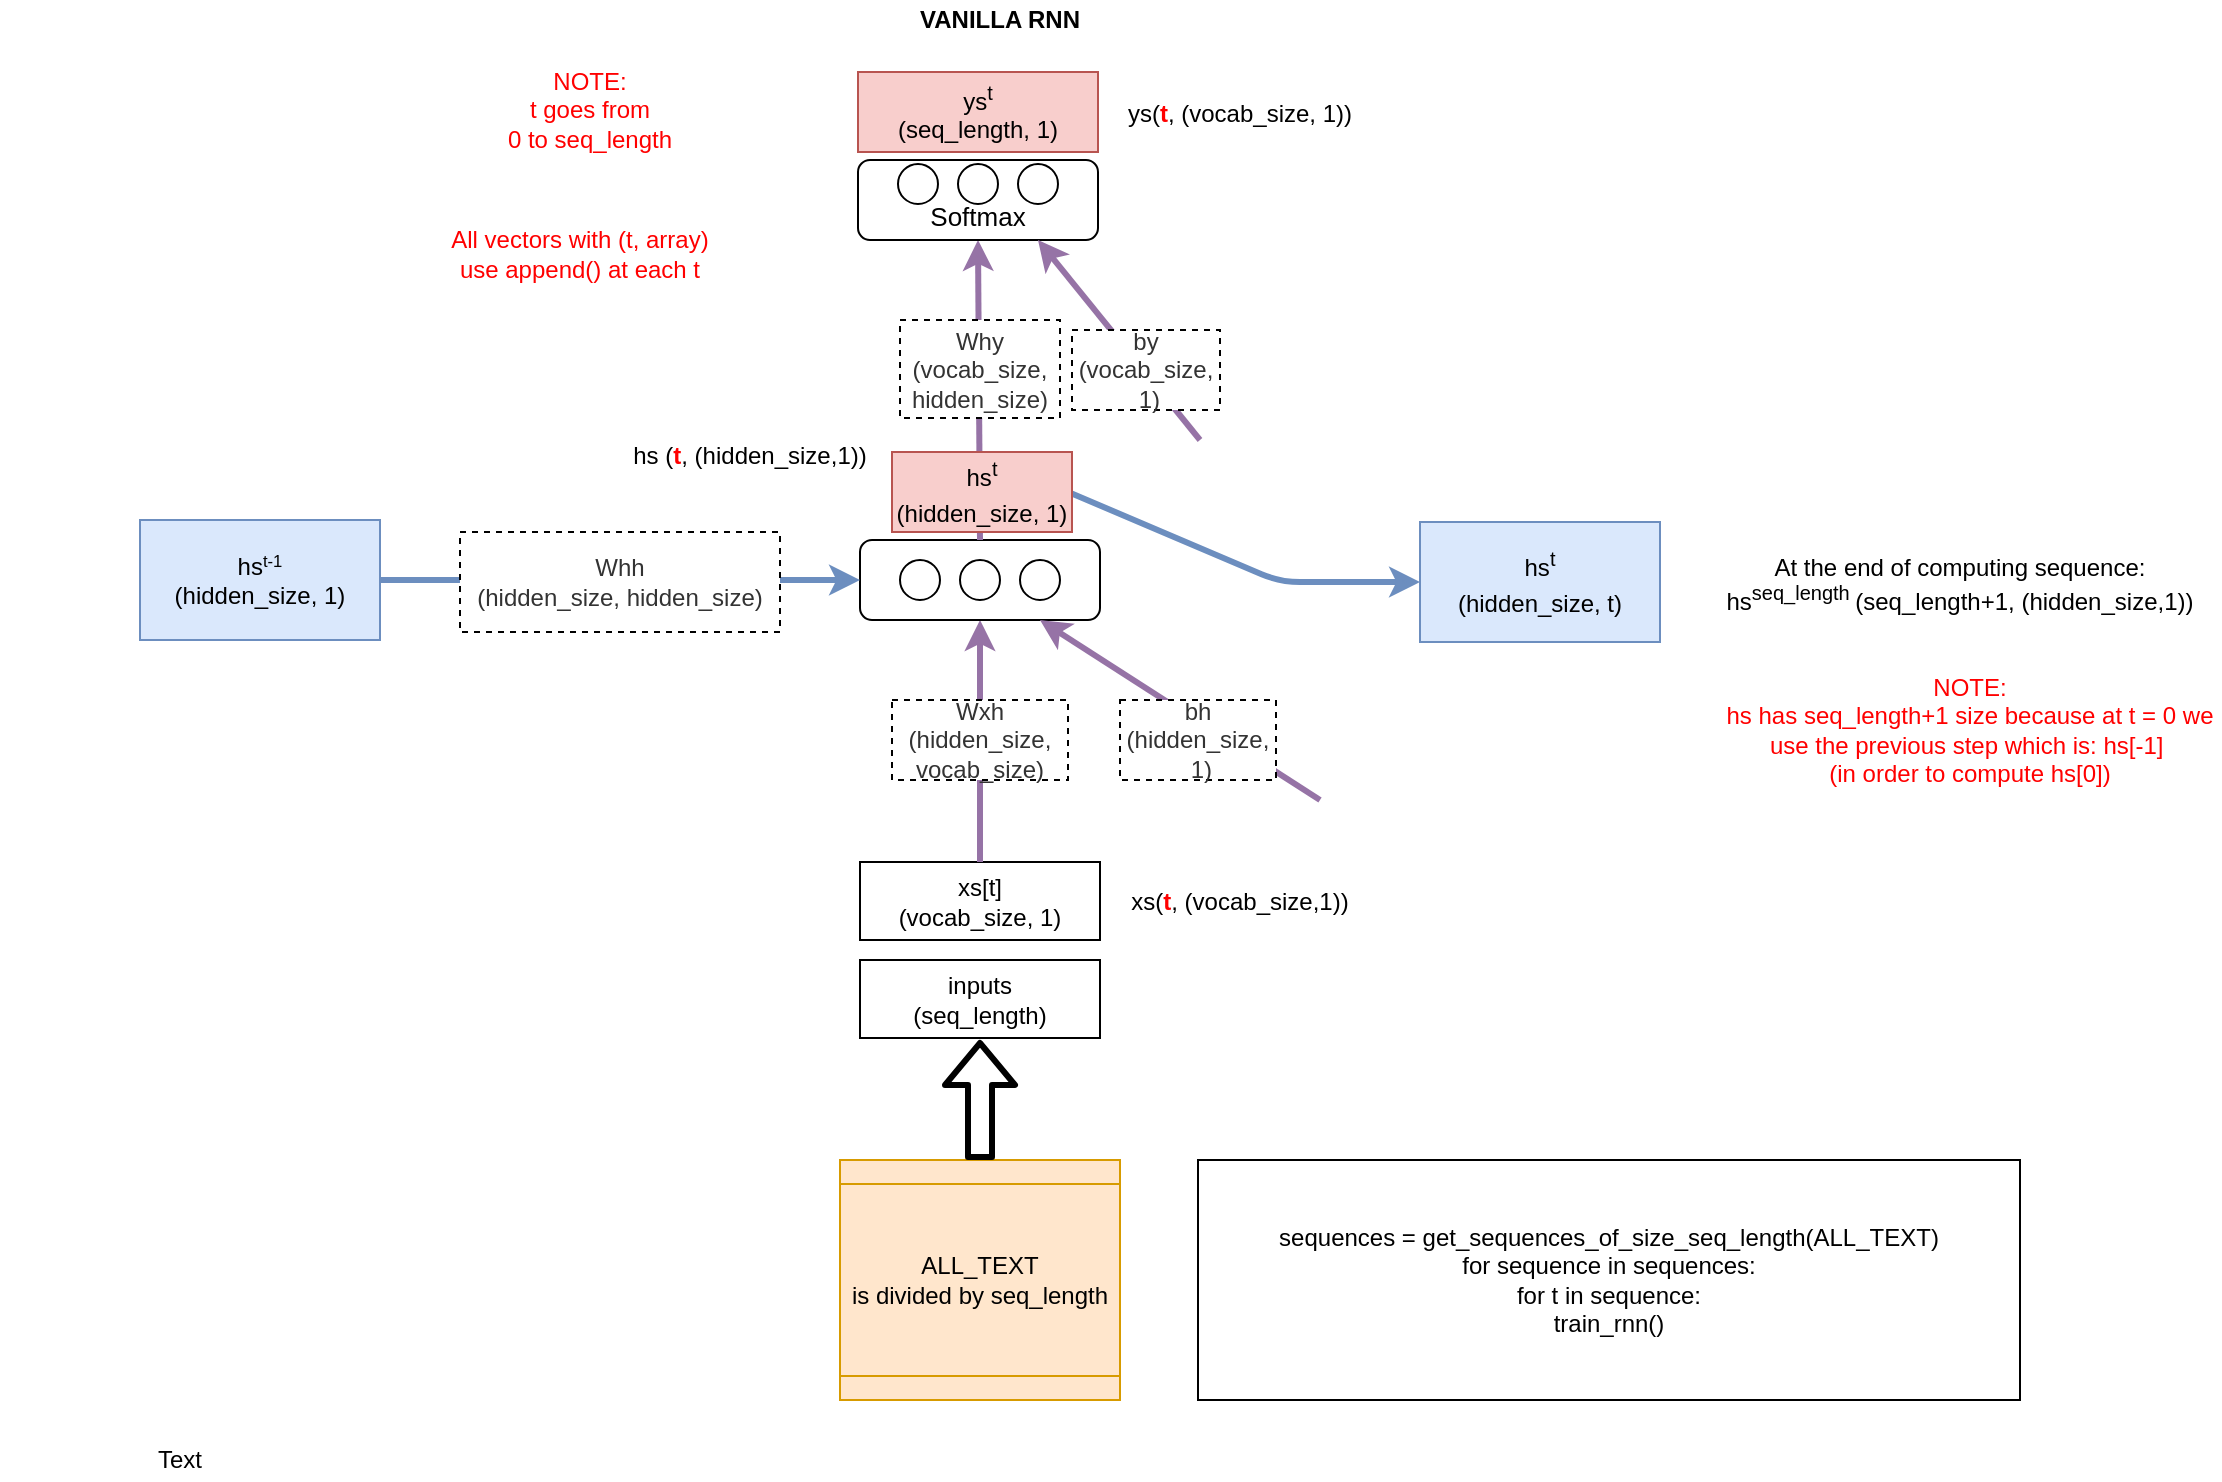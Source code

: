 <mxfile version="11.1.1" type="device"><diagram id="NPh6XsRa58WEKY-q_tsg" name="Page-1"><mxGraphModel dx="1718" dy="381" grid="1" gridSize="10" guides="1" tooltips="1" connect="1" arrows="1" fold="1" page="1" pageScale="1" pageWidth="850" pageHeight="1100" math="0" shadow="0"><root><mxCell id="0"/><mxCell id="1" parent="0"/><mxCell id="BWyDUz5Gr3AVn2TPKvK_-10" value="xs[t]&lt;br&gt;(vocab_size, 1)" style="rounded=0;whiteSpace=wrap;html=1;" vertex="1" parent="1"><mxGeometry x="160" y="441" width="120" height="39" as="geometry"/></mxCell><mxCell id="BWyDUz5Gr3AVn2TPKvK_-11" value="hs&lt;span style=&quot;font-size: 10px&quot;&gt;&lt;sup&gt;t-1&lt;/sup&gt;&lt;/span&gt;&lt;br&gt;(hidden_size, 1)" style="rounded=0;whiteSpace=wrap;html=1;fillColor=#dae8fc;strokeColor=#6c8ebf;" vertex="1" parent="1"><mxGeometry x="-200" y="270" width="120" height="60" as="geometry"/></mxCell><mxCell id="BWyDUz5Gr3AVn2TPKvK_-24" value="" style="endArrow=classic;html=1;entryX=0.5;entryY=1;entryDx=0;entryDy=0;exitX=0.5;exitY=0;exitDx=0;exitDy=0;fillColor=#e1d5e7;strokeColor=#9673a6;strokeWidth=3;" edge="1" parent="1" source="BWyDUz5Gr3AVn2TPKvK_-10" target="BWyDUz5Gr3AVn2TPKvK_-19"><mxGeometry x="0.008" width="50" height="50" relative="1" as="geometry"><mxPoint x="220" y="430" as="sourcePoint"/><mxPoint x="200" y="310" as="targetPoint"/><mxPoint as="offset"/></mxGeometry></mxCell><mxCell id="BWyDUz5Gr3AVn2TPKvK_-27" value="" style="group" vertex="1" connectable="0" parent="1"><mxGeometry x="160" y="280" width="120" height="40" as="geometry"/></mxCell><mxCell id="BWyDUz5Gr3AVn2TPKvK_-19" value="" style="rounded=1;whiteSpace=wrap;html=1;" vertex="1" parent="BWyDUz5Gr3AVn2TPKvK_-27"><mxGeometry width="120" height="40" as="geometry"/></mxCell><mxCell id="BWyDUz5Gr3AVn2TPKvK_-20" value="" style="ellipse;whiteSpace=wrap;html=1;aspect=fixed;" vertex="1" parent="BWyDUz5Gr3AVn2TPKvK_-27"><mxGeometry x="20" y="10" width="20" height="20" as="geometry"/></mxCell><mxCell id="BWyDUz5Gr3AVn2TPKvK_-22" value="" style="ellipse;whiteSpace=wrap;html=1;aspect=fixed;" vertex="1" parent="BWyDUz5Gr3AVn2TPKvK_-27"><mxGeometry x="50" y="10" width="20" height="20" as="geometry"/></mxCell><mxCell id="BWyDUz5Gr3AVn2TPKvK_-23" value="" style="ellipse;whiteSpace=wrap;html=1;aspect=fixed;" vertex="1" parent="BWyDUz5Gr3AVn2TPKvK_-27"><mxGeometry x="80" y="10" width="20" height="20" as="geometry"/></mxCell><mxCell id="BWyDUz5Gr3AVn2TPKvK_-30" value="" style="endArrow=classic;html=1;entryX=0.75;entryY=1;entryDx=0;entryDy=0;fillColor=#e1d5e7;strokeColor=#9673a6;strokeWidth=3;" edge="1" parent="1" target="BWyDUz5Gr3AVn2TPKvK_-19"><mxGeometry width="50" height="50" relative="1" as="geometry"><mxPoint x="390" y="410" as="sourcePoint"/><mxPoint x="370" y="390" as="targetPoint"/></mxGeometry></mxCell><mxCell id="BWyDUz5Gr3AVn2TPKvK_-36" value="" style="endArrow=classic;html=1;fillColor=#dae8fc;strokeColor=#6c8ebf;exitX=1;exitY=0.5;exitDx=0;exitDy=0;strokeWidth=3;entryX=0;entryY=0.5;entryDx=0;entryDy=0;" edge="1" parent="1" source="BWyDUz5Gr3AVn2TPKvK_-11" target="BWyDUz5Gr3AVn2TPKvK_-19"><mxGeometry x="-0.188" y="110" width="50" height="50" relative="1" as="geometry"><mxPoint x="280" y="430" as="sourcePoint"/><mxPoint x="100" y="300" as="targetPoint"/><mxPoint as="offset"/></mxGeometry></mxCell><mxCell id="BWyDUz5Gr3AVn2TPKvK_-48" value="" style="endArrow=classic;html=1;fillColor=#e1d5e7;strokeColor=#9673a6;strokeWidth=3;exitX=0.5;exitY=0;exitDx=0;exitDy=0;entryX=0.5;entryY=1;entryDx=0;entryDy=0;" edge="1" parent="1" source="BWyDUz5Gr3AVn2TPKvK_-19" target="BWyDUz5Gr3AVn2TPKvK_-67"><mxGeometry width="50" height="50" relative="1" as="geometry"><mxPoint x="220" y="220" as="sourcePoint"/><mxPoint x="220" y="160" as="targetPoint"/></mxGeometry></mxCell><mxCell id="BWyDUz5Gr3AVn2TPKvK_-51" value="&lt;span style=&quot;color: rgb(51 , 51 , 51)&quot;&gt;Whh&lt;/span&gt;&lt;br style=&quot;color: rgb(51 , 51 , 51)&quot;&gt;&lt;span style=&quot;color: rgb(51 , 51 , 51)&quot;&gt;(hidden_size,&amp;nbsp;&lt;/span&gt;&lt;span style=&quot;color: rgb(51 , 51 , 51)&quot;&gt;hidden_size&lt;/span&gt;&lt;span style=&quot;color: rgb(51 , 51 , 51)&quot;&gt;)&lt;/span&gt;" style="text;html=1;strokeColor=#000000;fillColor=#ffffff;align=center;verticalAlign=middle;whiteSpace=wrap;rounded=0;connectable=0;dashed=1;" vertex="1" parent="1"><mxGeometry x="-40" y="276" width="160" height="50" as="geometry"/></mxCell><mxCell id="BWyDUz5Gr3AVn2TPKvK_-55" value="&lt;span style=&quot;color: rgb(51 , 51 , 51)&quot;&gt;Wxh&lt;/span&gt;&lt;br style=&quot;color: rgb(51 , 51 , 51)&quot;&gt;&lt;span style=&quot;color: rgb(51 , 51 , 51)&quot;&gt;(hidden_size, vocab_size)&lt;/span&gt;" style="text;html=1;strokeColor=#000000;fillColor=#ffffff;align=center;verticalAlign=middle;whiteSpace=wrap;rounded=0;connectable=0;dashed=1;" vertex="1" parent="1"><mxGeometry x="176" y="360" width="88" height="40" as="geometry"/></mxCell><mxCell id="BWyDUz5Gr3AVn2TPKvK_-57" value="&lt;span style=&quot;color: rgb(51 , 51 , 51)&quot;&gt;bh&lt;/span&gt;&lt;br style=&quot;color: rgb(51 , 51 , 51)&quot;&gt;&lt;span style=&quot;color: rgb(51 , 51 , 51)&quot;&gt;(hidden_size,&lt;br&gt;&amp;nbsp;1)&lt;/span&gt;" style="text;html=1;strokeColor=#000000;fillColor=#ffffff;align=center;verticalAlign=middle;whiteSpace=wrap;rounded=0;connectable=0;dashed=1;" vertex="1" parent="1"><mxGeometry x="290" y="360" width="78" height="40" as="geometry"/></mxCell><mxCell id="BWyDUz5Gr3AVn2TPKvK_-58" value="ys&lt;sup&gt;t&lt;/sup&gt;&lt;br&gt;(seq_length, 1)" style="rounded=0;whiteSpace=wrap;html=1;fillColor=#f8cecc;strokeColor=#b85450;" vertex="1" parent="1"><mxGeometry x="159" y="46" width="120" height="40" as="geometry"/></mxCell><mxCell id="BWyDUz5Gr3AVn2TPKvK_-60" value="&lt;span style=&quot;color: rgb(51 , 51 , 51)&quot;&gt;Why&lt;/span&gt;&lt;br style=&quot;color: rgb(51 , 51 , 51)&quot;&gt;&lt;span style=&quot;color: rgb(51 , 51 , 51)&quot;&gt;(&lt;/span&gt;&lt;span style=&quot;color: rgb(51 , 51 , 51)&quot;&gt;vocab_size,&lt;/span&gt;&lt;span style=&quot;color: rgb(51 , 51 , 51)&quot;&gt;&lt;br&gt;hidden_size)&lt;/span&gt;" style="text;html=1;strokeColor=#000000;fillColor=#ffffff;align=center;verticalAlign=middle;whiteSpace=wrap;rounded=0;dashed=1;connectable=0;" vertex="1" parent="1"><mxGeometry x="180" y="170" width="80" height="49" as="geometry"/></mxCell><mxCell id="BWyDUz5Gr3AVn2TPKvK_-66" value="" style="group" vertex="1" connectable="0" parent="1"><mxGeometry x="159" y="90" width="120" height="40" as="geometry"/></mxCell><mxCell id="BWyDUz5Gr3AVn2TPKvK_-67" value="&lt;br&gt;&lt;sub&gt;&lt;font style=&quot;font-size: 13px&quot;&gt;Softmax&lt;/font&gt;&lt;/sub&gt;" style="rounded=1;whiteSpace=wrap;html=1;" vertex="1" parent="BWyDUz5Gr3AVn2TPKvK_-66"><mxGeometry width="120" height="40" as="geometry"/></mxCell><mxCell id="BWyDUz5Gr3AVn2TPKvK_-68" value="" style="ellipse;whiteSpace=wrap;html=1;aspect=fixed;" vertex="1" parent="BWyDUz5Gr3AVn2TPKvK_-66"><mxGeometry x="20" y="2" width="20" height="20" as="geometry"/></mxCell><mxCell id="BWyDUz5Gr3AVn2TPKvK_-69" value="" style="ellipse;whiteSpace=wrap;html=1;aspect=fixed;" vertex="1" parent="BWyDUz5Gr3AVn2TPKvK_-66"><mxGeometry x="50" y="2" width="20" height="20" as="geometry"/></mxCell><mxCell id="BWyDUz5Gr3AVn2TPKvK_-70" value="" style="ellipse;whiteSpace=wrap;html=1;aspect=fixed;" vertex="1" parent="BWyDUz5Gr3AVn2TPKvK_-66"><mxGeometry x="80" y="2" width="20" height="20" as="geometry"/></mxCell><mxCell id="BWyDUz5Gr3AVn2TPKvK_-72" value="" style="endArrow=classic;html=1;strokeWidth=3;entryX=0;entryY=0.5;entryDx=0;entryDy=0;fillColor=#dae8fc;strokeColor=#6c8ebf;" edge="1" parent="1" target="BWyDUz5Gr3AVn2TPKvK_-73"><mxGeometry width="50" height="50" relative="1" as="geometry"><mxPoint x="250" y="250" as="sourcePoint"/><mxPoint x="520" y="300" as="targetPoint"/><Array as="points"><mxPoint x="370" y="301"/></Array></mxGeometry></mxCell><mxCell id="BWyDUz5Gr3AVn2TPKvK_-73" value="hs&lt;sup&gt;t&lt;/sup&gt;&lt;sub&gt;&lt;br&gt;&lt;/sub&gt;(hidden_size, t)" style="rounded=0;whiteSpace=wrap;html=1;fillColor=#dae8fc;strokeColor=#6c8ebf;" vertex="1" parent="1"><mxGeometry x="440" y="271" width="120" height="60" as="geometry"/></mxCell><mxCell id="BWyDUz5Gr3AVn2TPKvK_-63" value="hs&lt;sup&gt;t&lt;/sup&gt;&lt;sub&gt;&lt;br&gt;&lt;/sub&gt;(hidden_size, 1)" style="rounded=0;whiteSpace=wrap;html=1;strokeColor=#b85450;fillColor=#f8cecc;connectable=0;" vertex="1" parent="1"><mxGeometry x="176" y="236" width="90" height="40" as="geometry"/></mxCell><mxCell id="BWyDUz5Gr3AVn2TPKvK_-76" value="inputs&lt;br&gt;(seq_length)" style="rounded=0;whiteSpace=wrap;html=1;" vertex="1" parent="1"><mxGeometry x="160" y="490" width="120" height="39" as="geometry"/></mxCell><mxCell id="BWyDUz5Gr3AVn2TPKvK_-77" value="" style="endArrow=classic;html=1;fillColor=#e1d5e7;strokeColor=#9673a6;strokeWidth=3;entryX=0.75;entryY=1;entryDx=0;entryDy=0;" edge="1" parent="1" target="BWyDUz5Gr3AVn2TPKvK_-67"><mxGeometry width="50" height="50" relative="1" as="geometry"><mxPoint x="330" y="230" as="sourcePoint"/><mxPoint x="229" y="140" as="targetPoint"/></mxGeometry></mxCell><mxCell id="BWyDUz5Gr3AVn2TPKvK_-78" value="&lt;span style=&quot;color: rgb(51 , 51 , 51)&quot;&gt;by&lt;/span&gt;&lt;br style=&quot;color: rgb(51 , 51 , 51)&quot;&gt;&lt;span style=&quot;color: rgb(51 , 51 , 51)&quot;&gt;(vocab_size,&lt;br&gt;&amp;nbsp;1)&lt;/span&gt;" style="text;html=1;strokeColor=#000000;fillColor=#ffffff;align=center;verticalAlign=middle;whiteSpace=wrap;rounded=0;connectable=0;dashed=1;" vertex="1" parent="1"><mxGeometry x="266" y="175" width="74" height="40" as="geometry"/></mxCell><mxCell id="BWyDUz5Gr3AVn2TPKvK_-79" value="At the end of computing sequence:&lt;br&gt;hs&lt;sup&gt;seq_length&amp;nbsp;&lt;/sup&gt;(seq_length+1, (hidden_size,1))" style="rounded=0;whiteSpace=wrap;html=1;strokeColor=none;fillColor=#ffffff;" vertex="1" parent="1"><mxGeometry x="580" y="266" width="260" height="71" as="geometry"/></mxCell><mxCell id="BWyDUz5Gr3AVn2TPKvK_-80" value="xs(&lt;b&gt;&lt;font color=&quot;#ff0000&quot;&gt;t&lt;/font&gt;&lt;/b&gt;, (vocab_size,1))" style="rounded=0;whiteSpace=wrap;html=1;strokeColor=none;" vertex="1" parent="1"><mxGeometry x="290" y="441" width="120" height="39" as="geometry"/></mxCell><mxCell id="BWyDUz5Gr3AVn2TPKvK_-83" value="&lt;font style=&quot;font-size: 12px&quot;&gt;hs&amp;nbsp;(&lt;font color=&quot;#ff0000&quot;&gt;&lt;b&gt;t&lt;/b&gt;&lt;/font&gt;,&amp;nbsp;(hidden_size,1))&lt;/font&gt;" style="rounded=0;whiteSpace=wrap;html=1;strokeColor=none;fillColor=#ffffff;" vertex="1" parent="1"><mxGeometry x="40" y="210" width="130" height="56" as="geometry"/></mxCell><mxCell id="BWyDUz5Gr3AVn2TPKvK_-85" value="ALL_TEXT&lt;br&gt;is divided by seq_length" style="shape=process;whiteSpace=wrap;html=1;backgroundOutline=1;strokeColor=#d79b00;fillColor=#ffe6cc;direction=south;" vertex="1" parent="1"><mxGeometry x="150" y="590" width="140" height="120" as="geometry"/></mxCell><mxCell id="BWyDUz5Gr3AVn2TPKvK_-86" value="" style="shape=flexArrow;endArrow=classic;html=1;strokeWidth=3;exitX=0;exitY=0.5;exitDx=0;exitDy=0;" edge="1" parent="1" source="BWyDUz5Gr3AVn2TPKvK_-85"><mxGeometry width="50" height="50" relative="1" as="geometry"><mxPoint x="190" y="590" as="sourcePoint"/><mxPoint x="220" y="530" as="targetPoint"/></mxGeometry></mxCell><mxCell id="BWyDUz5Gr3AVn2TPKvK_-87" value="sequences = get_sequences_of_size_seq_length(ALL_TEXT)&lt;br&gt;for sequence&amp;nbsp;in sequences:&lt;br&gt;for t in sequence:&lt;br&gt;train_rnn()" style="rounded=0;whiteSpace=wrap;html=1;" vertex="1" parent="1"><mxGeometry x="329" y="590" width="411" height="120" as="geometry"/></mxCell><mxCell id="BWyDUz5Gr3AVn2TPKvK_-89" value="ys(&lt;font color=&quot;#ff0000&quot;&gt;&lt;b&gt;t&lt;/b&gt;&lt;/font&gt;, (vocab_size, 1))" style="rounded=0;whiteSpace=wrap;html=1;strokeColor=none;" vertex="1" parent="1"><mxGeometry x="290" y="47" width="120" height="39" as="geometry"/></mxCell><mxCell id="BWyDUz5Gr3AVn2TPKvK_-90" value="Text" style="text;html=1;strokeColor=none;fillColor=none;align=center;verticalAlign=middle;whiteSpace=wrap;rounded=0;" vertex="1" parent="1"><mxGeometry x="-200" y="730" width="40" height="20" as="geometry"/></mxCell><mxCell id="BWyDUz5Gr3AVn2TPKvK_-91" value="NOTE:&lt;br&gt;t goes from&lt;br&gt;0 to seq_length" style="text;html=1;strokeColor=none;fillColor=none;align=center;verticalAlign=middle;whiteSpace=wrap;rounded=0;fontColor=#FF0000;" vertex="1" parent="1"><mxGeometry x="-20" y="40" width="90" height="50" as="geometry"/></mxCell><mxCell id="BWyDUz5Gr3AVn2TPKvK_-92" value="NOTE:&lt;br&gt;hs has seq_length+1 size because at t = 0 we use the previous step which is: hs[-1]&amp;nbsp;&lt;br&gt;(in order to compute hs[0])" style="text;html=1;strokeColor=none;fillColor=none;align=center;verticalAlign=middle;whiteSpace=wrap;rounded=0;fontColor=#FF0000;" vertex="1" parent="1"><mxGeometry x="590" y="350" width="250" height="50" as="geometry"/></mxCell><mxCell id="BWyDUz5Gr3AVn2TPKvK_-94" value="VANILLA RNN" style="text;html=1;strokeColor=none;fillColor=none;align=center;verticalAlign=middle;whiteSpace=wrap;rounded=0;fontColor=#000000;fontStyle=1" vertex="1" parent="1"><mxGeometry x="-270" y="10" width="1000" height="20" as="geometry"/></mxCell><mxCell id="BWyDUz5Gr3AVn2TPKvK_-95" value="All vectors with (t, array)&lt;br&gt;use&amp;nbsp;append() at each t" style="text;html=1;strokeColor=none;fillColor=none;align=center;verticalAlign=middle;whiteSpace=wrap;rounded=0;fontColor=#FF0000;" vertex="1" parent="1"><mxGeometry x="-70" y="112" width="180" height="50" as="geometry"/></mxCell></root></mxGraphModel></diagram></mxfile>